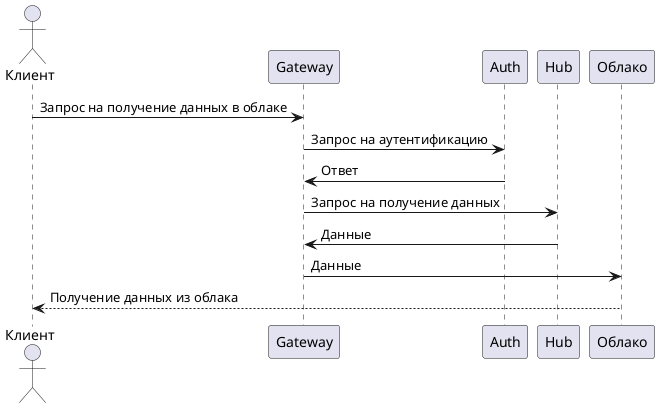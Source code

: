 @startuml
actor Клиент as user
participant Gateway as gateway
participant Auth as auth
participant Hub as hub
participant Облако as cloud

user -> gateway: Запрос на получение данных в облаке
gateway -> auth: Запрос на аутентификацию
auth -> gateway: Ответ
gateway -> hub: Запрос на получение данных
hub -> gateway: Данные
gateway -> cloud: Данные
cloud --> user: Получение данных из облака
@enduml
